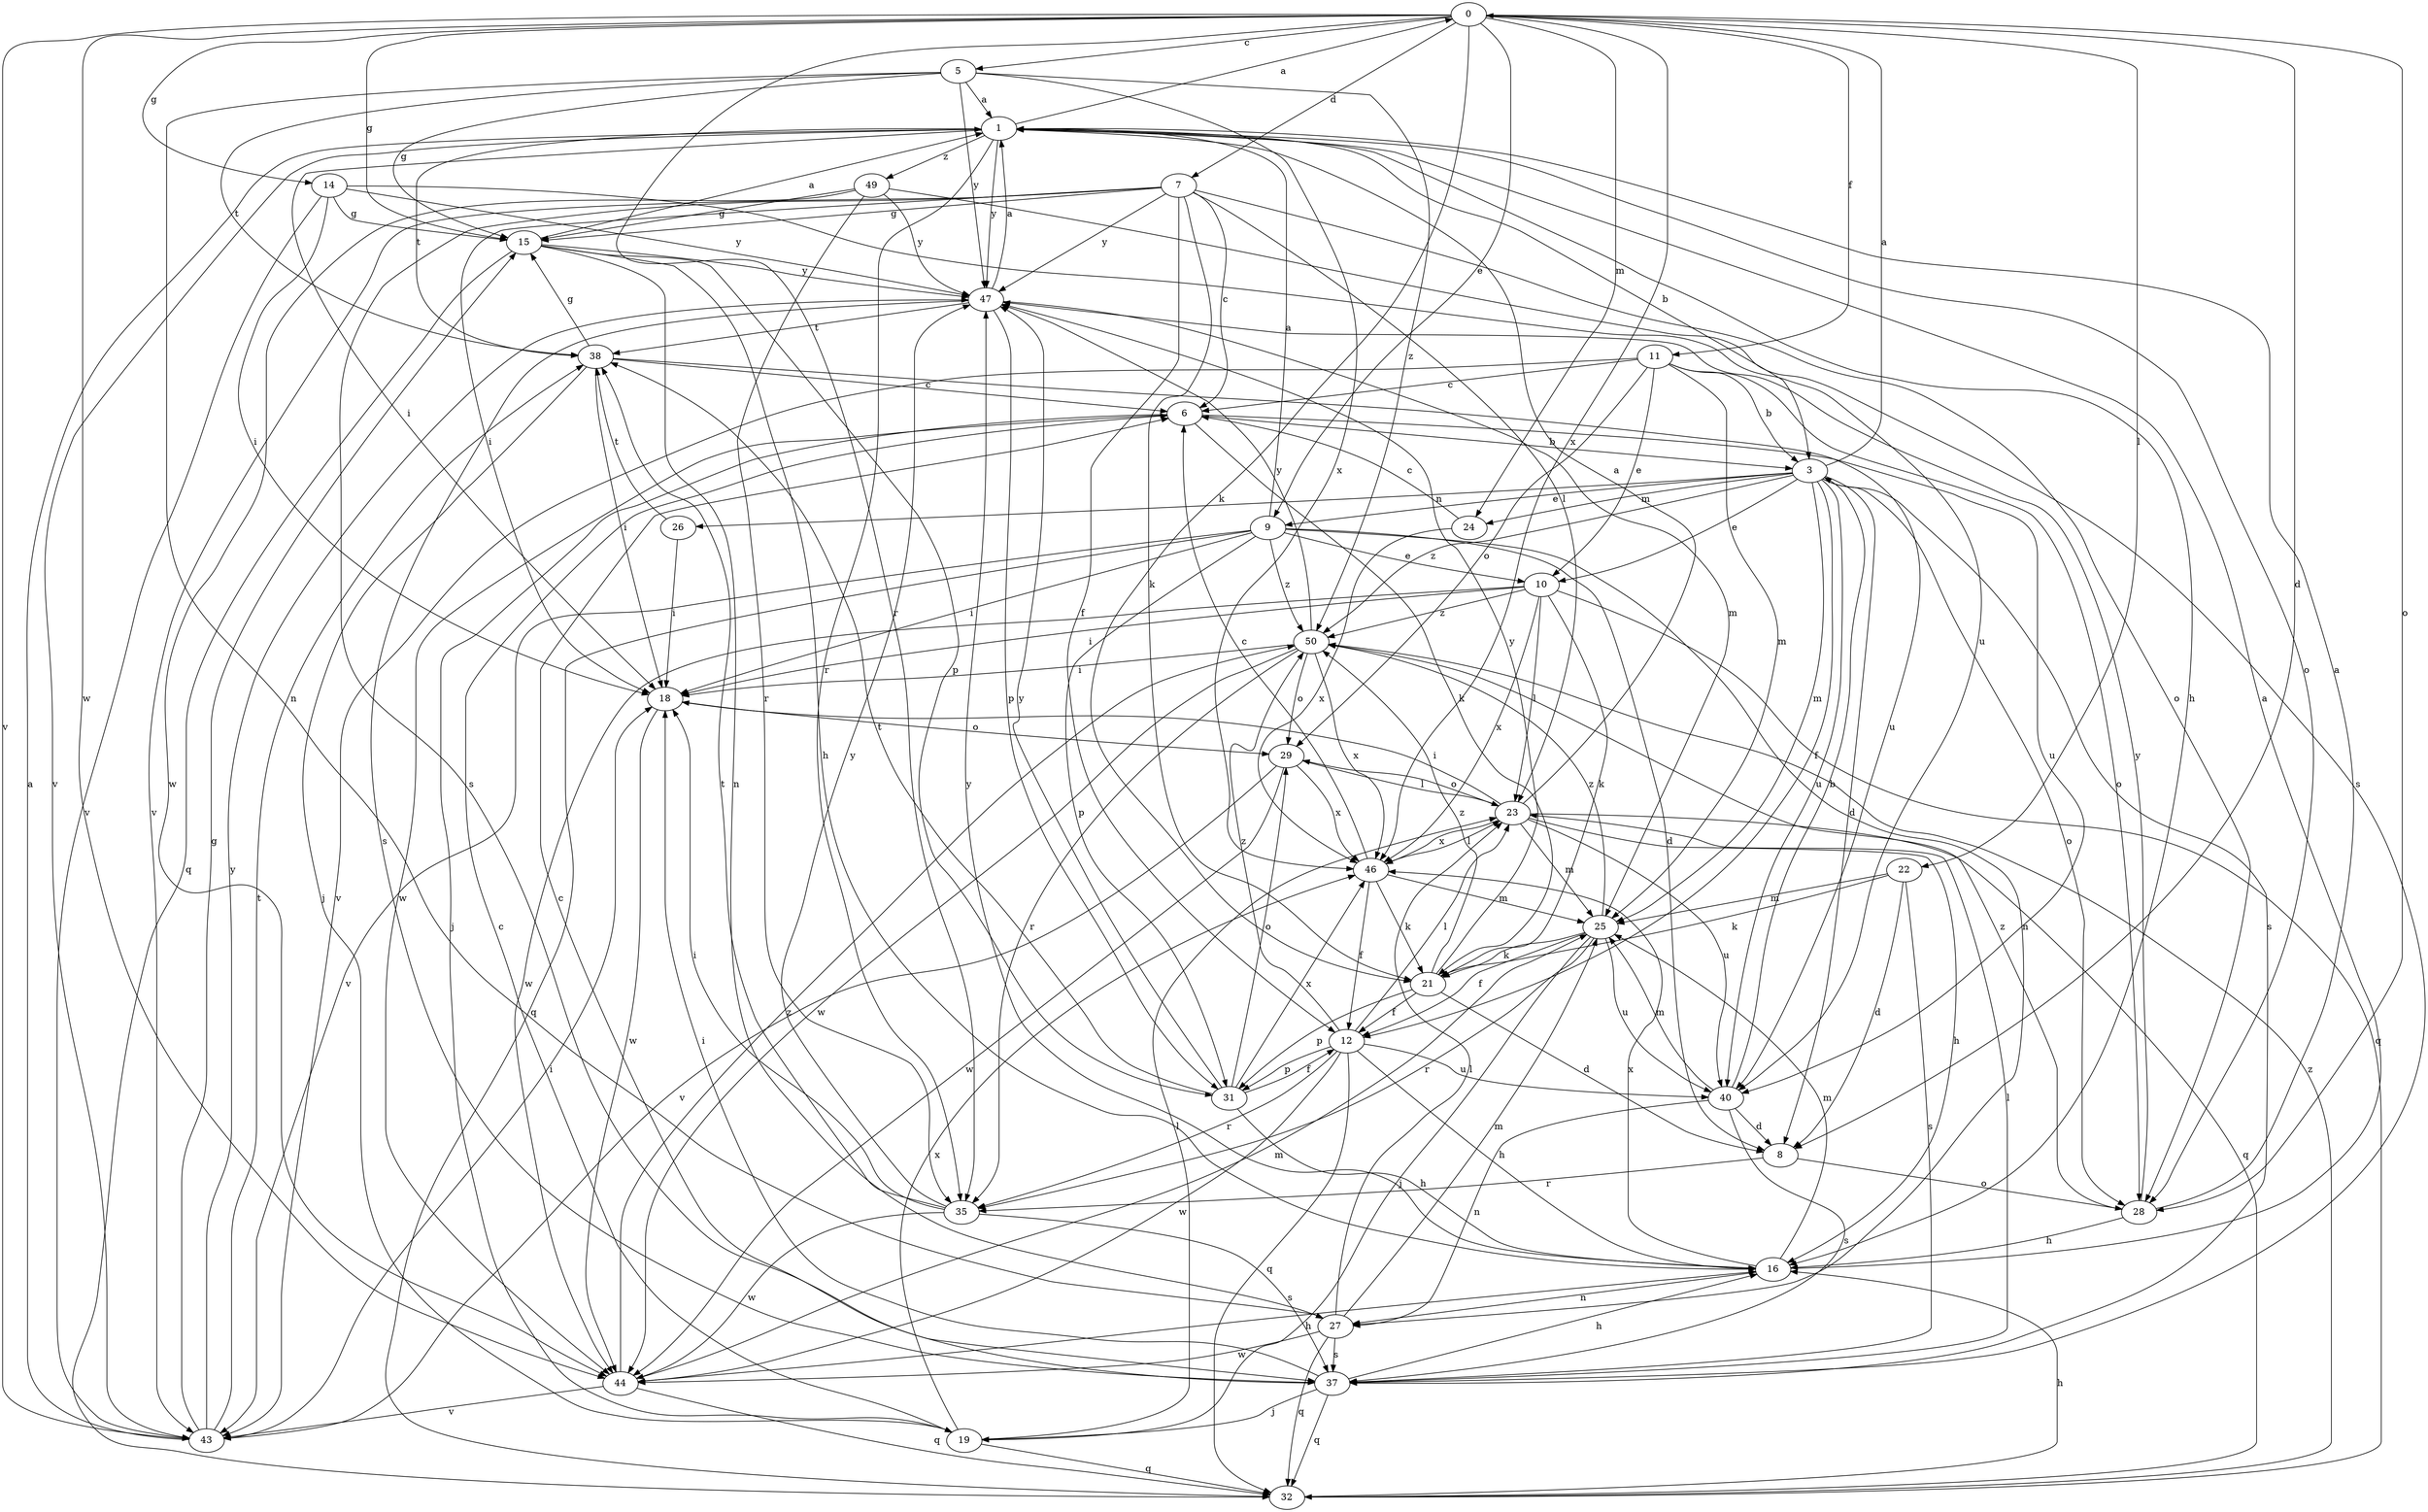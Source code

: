 strict digraph  {
0;
1;
3;
5;
6;
7;
8;
9;
10;
11;
12;
14;
15;
16;
18;
19;
21;
22;
23;
24;
25;
26;
27;
28;
29;
31;
32;
35;
37;
38;
40;
43;
44;
46;
47;
49;
50;
0 -> 5  [label=c];
0 -> 7  [label=d];
0 -> 8  [label=d];
0 -> 9  [label=e];
0 -> 11  [label=f];
0 -> 14  [label=g];
0 -> 15  [label=g];
0 -> 21  [label=k];
0 -> 22  [label=l];
0 -> 24  [label=m];
0 -> 28  [label=o];
0 -> 35  [label=r];
0 -> 43  [label=v];
0 -> 44  [label=w];
0 -> 46  [label=x];
1 -> 0  [label=a];
1 -> 3  [label=b];
1 -> 16  [label=h];
1 -> 18  [label=i];
1 -> 28  [label=o];
1 -> 35  [label=r];
1 -> 38  [label=t];
1 -> 43  [label=v];
1 -> 47  [label=y];
1 -> 49  [label=z];
3 -> 0  [label=a];
3 -> 8  [label=d];
3 -> 9  [label=e];
3 -> 10  [label=e];
3 -> 12  [label=f];
3 -> 24  [label=m];
3 -> 25  [label=m];
3 -> 26  [label=n];
3 -> 28  [label=o];
3 -> 37  [label=s];
3 -> 40  [label=u];
3 -> 50  [label=z];
5 -> 1  [label=a];
5 -> 15  [label=g];
5 -> 27  [label=n];
5 -> 38  [label=t];
5 -> 46  [label=x];
5 -> 47  [label=y];
5 -> 50  [label=z];
6 -> 3  [label=b];
6 -> 19  [label=j];
6 -> 21  [label=k];
6 -> 40  [label=u];
6 -> 44  [label=w];
7 -> 6  [label=c];
7 -> 12  [label=f];
7 -> 15  [label=g];
7 -> 18  [label=i];
7 -> 21  [label=k];
7 -> 23  [label=l];
7 -> 28  [label=o];
7 -> 37  [label=s];
7 -> 43  [label=v];
7 -> 47  [label=y];
8 -> 28  [label=o];
8 -> 35  [label=r];
9 -> 1  [label=a];
9 -> 8  [label=d];
9 -> 10  [label=e];
9 -> 18  [label=i];
9 -> 27  [label=n];
9 -> 31  [label=p];
9 -> 32  [label=q];
9 -> 43  [label=v];
9 -> 50  [label=z];
10 -> 18  [label=i];
10 -> 21  [label=k];
10 -> 23  [label=l];
10 -> 32  [label=q];
10 -> 44  [label=w];
10 -> 46  [label=x];
10 -> 50  [label=z];
11 -> 3  [label=b];
11 -> 6  [label=c];
11 -> 10  [label=e];
11 -> 25  [label=m];
11 -> 28  [label=o];
11 -> 29  [label=o];
11 -> 43  [label=v];
12 -> 16  [label=h];
12 -> 23  [label=l];
12 -> 31  [label=p];
12 -> 32  [label=q];
12 -> 35  [label=r];
12 -> 40  [label=u];
12 -> 44  [label=w];
12 -> 50  [label=z];
14 -> 15  [label=g];
14 -> 18  [label=i];
14 -> 40  [label=u];
14 -> 43  [label=v];
14 -> 47  [label=y];
15 -> 1  [label=a];
15 -> 16  [label=h];
15 -> 27  [label=n];
15 -> 31  [label=p];
15 -> 32  [label=q];
15 -> 47  [label=y];
16 -> 1  [label=a];
16 -> 25  [label=m];
16 -> 27  [label=n];
16 -> 46  [label=x];
16 -> 47  [label=y];
18 -> 29  [label=o];
18 -> 44  [label=w];
19 -> 6  [label=c];
19 -> 23  [label=l];
19 -> 32  [label=q];
19 -> 46  [label=x];
21 -> 8  [label=d];
21 -> 12  [label=f];
21 -> 31  [label=p];
21 -> 47  [label=y];
21 -> 50  [label=z];
22 -> 8  [label=d];
22 -> 21  [label=k];
22 -> 25  [label=m];
22 -> 37  [label=s];
23 -> 1  [label=a];
23 -> 16  [label=h];
23 -> 18  [label=i];
23 -> 25  [label=m];
23 -> 29  [label=o];
23 -> 32  [label=q];
23 -> 40  [label=u];
23 -> 46  [label=x];
24 -> 6  [label=c];
24 -> 46  [label=x];
25 -> 12  [label=f];
25 -> 19  [label=j];
25 -> 21  [label=k];
25 -> 35  [label=r];
25 -> 40  [label=u];
25 -> 50  [label=z];
26 -> 18  [label=i];
26 -> 38  [label=t];
27 -> 23  [label=l];
27 -> 25  [label=m];
27 -> 32  [label=q];
27 -> 37  [label=s];
27 -> 44  [label=w];
28 -> 1  [label=a];
28 -> 16  [label=h];
28 -> 47  [label=y];
28 -> 50  [label=z];
29 -> 23  [label=l];
29 -> 43  [label=v];
29 -> 44  [label=w];
29 -> 46  [label=x];
31 -> 12  [label=f];
31 -> 16  [label=h];
31 -> 29  [label=o];
31 -> 38  [label=t];
31 -> 46  [label=x];
31 -> 47  [label=y];
32 -> 16  [label=h];
32 -> 50  [label=z];
35 -> 18  [label=i];
35 -> 37  [label=s];
35 -> 38  [label=t];
35 -> 44  [label=w];
35 -> 47  [label=y];
37 -> 6  [label=c];
37 -> 16  [label=h];
37 -> 18  [label=i];
37 -> 19  [label=j];
37 -> 23  [label=l];
37 -> 32  [label=q];
38 -> 6  [label=c];
38 -> 15  [label=g];
38 -> 18  [label=i];
38 -> 19  [label=j];
38 -> 40  [label=u];
40 -> 3  [label=b];
40 -> 8  [label=d];
40 -> 25  [label=m];
40 -> 27  [label=n];
40 -> 37  [label=s];
43 -> 1  [label=a];
43 -> 15  [label=g];
43 -> 18  [label=i];
43 -> 38  [label=t];
43 -> 47  [label=y];
44 -> 16  [label=h];
44 -> 25  [label=m];
44 -> 32  [label=q];
44 -> 43  [label=v];
44 -> 50  [label=z];
46 -> 6  [label=c];
46 -> 12  [label=f];
46 -> 21  [label=k];
46 -> 23  [label=l];
46 -> 25  [label=m];
47 -> 1  [label=a];
47 -> 25  [label=m];
47 -> 31  [label=p];
47 -> 37  [label=s];
47 -> 38  [label=t];
49 -> 15  [label=g];
49 -> 35  [label=r];
49 -> 37  [label=s];
49 -> 44  [label=w];
49 -> 47  [label=y];
50 -> 18  [label=i];
50 -> 29  [label=o];
50 -> 35  [label=r];
50 -> 44  [label=w];
50 -> 46  [label=x];
50 -> 47  [label=y];
}

